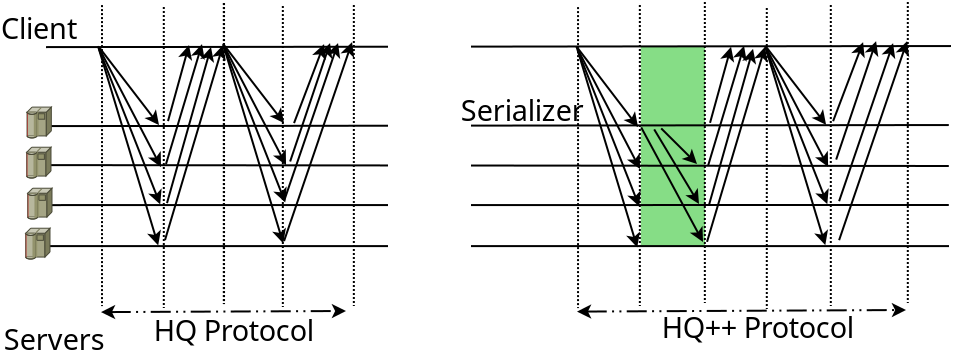 <?xml version="1.0" encoding="UTF-8"?>
<dia:diagram xmlns:dia="http://www.lysator.liu.se/~alla/dia/">
  <dia:layer name="Background" visible="true">
    <dia:object type="Standard - Box" version="0" id="O0">
      <dia:attribute name="obj_pos">
        <dia:point val="32.04,9.995"/>
      </dia:attribute>
      <dia:attribute name="obj_bb">
        <dia:rectangle val="31.99,9.945;35.4,20.095"/>
      </dia:attribute>
      <dia:attribute name="elem_corner">
        <dia:point val="32.04,9.995"/>
      </dia:attribute>
      <dia:attribute name="elem_width">
        <dia:real val="3.31"/>
      </dia:attribute>
      <dia:attribute name="elem_height">
        <dia:real val="10.05"/>
      </dia:attribute>
      <dia:attribute name="border_color">
        <dia:color val="#ffffff"/>
      </dia:attribute>
      <dia:attribute name="inner_color">
        <dia:color val="#86dd86"/>
      </dia:attribute>
      <dia:attribute name="show_background">
        <dia:boolean val="true"/>
      </dia:attribute>
    </dia:object>
    <dia:object type="Standard - Line" version="0" id="O1">
      <dia:attribute name="obj_pos">
        <dia:point val="2.25,20"/>
      </dia:attribute>
      <dia:attribute name="obj_bb">
        <dia:rectangle val="2.2,19.95;47.55,20.05"/>
      </dia:attribute>
      <dia:attribute name="conn_endpoints">
        <dia:point val="2.25,20"/>
        <dia:point val="47.5,20"/>
      </dia:attribute>
      <dia:attribute name="numcp">
        <dia:int val="1"/>
      </dia:attribute>
    </dia:object>
    <dia:object type="Standard - Line" version="0" id="O2">
      <dia:attribute name="obj_pos">
        <dia:point val="2.4,17.95"/>
      </dia:attribute>
      <dia:attribute name="obj_bb">
        <dia:rectangle val="2.35,17.895;47.54,18"/>
      </dia:attribute>
      <dia:attribute name="conn_endpoints">
        <dia:point val="2.4,17.95"/>
        <dia:point val="47.49,17.945"/>
      </dia:attribute>
      <dia:attribute name="numcp">
        <dia:int val="1"/>
      </dia:attribute>
    </dia:object>
    <dia:object type="Standard - Line" version="0" id="O3">
      <dia:attribute name="obj_pos">
        <dia:point val="2.4,15.95"/>
      </dia:attribute>
      <dia:attribute name="obj_bb">
        <dia:rectangle val="2.35,15.9;47.54,16.045"/>
      </dia:attribute>
      <dia:attribute name="conn_endpoints">
        <dia:point val="2.4,15.95"/>
        <dia:point val="47.49,15.995"/>
      </dia:attribute>
      <dia:attribute name="numcp">
        <dia:int val="1"/>
      </dia:attribute>
    </dia:object>
    <dia:object type="Standard - Line" version="0" id="O4">
      <dia:attribute name="obj_pos">
        <dia:point val="2.4,14"/>
      </dia:attribute>
      <dia:attribute name="obj_bb">
        <dia:rectangle val="2.35,13.895;47.54,14.05"/>
      </dia:attribute>
      <dia:attribute name="conn_endpoints">
        <dia:point val="2.4,14"/>
        <dia:point val="47.49,13.945"/>
      </dia:attribute>
      <dia:attribute name="numcp">
        <dia:int val="1"/>
      </dia:attribute>
    </dia:object>
    <dia:object type="Standard - Line" version="0" id="O5">
      <dia:attribute name="obj_pos">
        <dia:point val="2.35,10.05"/>
      </dia:attribute>
      <dia:attribute name="obj_bb">
        <dia:rectangle val="2.3,9.945;47.65,10.1"/>
      </dia:attribute>
      <dia:attribute name="conn_endpoints">
        <dia:point val="2.35,10.05"/>
        <dia:point val="47.6,9.995"/>
      </dia:attribute>
      <dia:attribute name="numcp">
        <dia:int val="1"/>
      </dia:attribute>
    </dia:object>
    <dia:object type="Standard - Line" version="0" id="O6">
      <dia:attribute name="obj_pos">
        <dia:point val="5,10.05"/>
      </dia:attribute>
      <dia:attribute name="obj_bb">
        <dia:rectangle val="4.93,9.98;8.427,14.294"/>
      </dia:attribute>
      <dia:attribute name="conn_endpoints">
        <dia:point val="5,10.05"/>
        <dia:point val="8,13.95"/>
      </dia:attribute>
      <dia:attribute name="numcp">
        <dia:int val="1"/>
      </dia:attribute>
      <dia:attribute name="end_arrow">
        <dia:enum val="22"/>
      </dia:attribute>
      <dia:attribute name="end_arrow_length">
        <dia:real val="0.5"/>
      </dia:attribute>
      <dia:attribute name="end_arrow_width">
        <dia:real val="0.5"/>
      </dia:attribute>
    </dia:object>
    <dia:object type="Standard - Line" version="0" id="O7">
      <dia:attribute name="obj_pos">
        <dia:point val="5.01,10.115"/>
      </dia:attribute>
      <dia:attribute name="obj_bb">
        <dia:rectangle val="4.943,10.048;8.567,16.325"/>
      </dia:attribute>
      <dia:attribute name="conn_endpoints">
        <dia:point val="5.01,10.115"/>
        <dia:point val="8.1,16.05"/>
      </dia:attribute>
      <dia:attribute name="numcp">
        <dia:int val="1"/>
      </dia:attribute>
      <dia:attribute name="end_arrow">
        <dia:enum val="22"/>
      </dia:attribute>
      <dia:attribute name="end_arrow_length">
        <dia:real val="0.5"/>
      </dia:attribute>
      <dia:attribute name="end_arrow_width">
        <dia:real val="0.5"/>
      </dia:attribute>
    </dia:object>
    <dia:object type="Standard - Line" version="0" id="O8">
      <dia:attribute name="obj_pos">
        <dia:point val="5,10.15"/>
      </dia:attribute>
      <dia:attribute name="obj_bb">
        <dia:rectangle val="4.935,10.085;8.544,18.145"/>
      </dia:attribute>
      <dia:attribute name="conn_endpoints">
        <dia:point val="5,10.15"/>
        <dia:point val="8.06,17.915"/>
      </dia:attribute>
      <dia:attribute name="numcp">
        <dia:int val="1"/>
      </dia:attribute>
      <dia:attribute name="end_arrow">
        <dia:enum val="22"/>
      </dia:attribute>
      <dia:attribute name="end_arrow_length">
        <dia:real val="0.5"/>
      </dia:attribute>
      <dia:attribute name="end_arrow_width">
        <dia:real val="0.5"/>
      </dia:attribute>
    </dia:object>
    <dia:object type="Standard - Line" version="0" id="O9">
      <dia:attribute name="obj_pos">
        <dia:point val="4.95,10"/>
      </dia:attribute>
      <dia:attribute name="obj_bb">
        <dia:rectangle val="4.888,9.938;8.453,20.157"/>
      </dia:attribute>
      <dia:attribute name="conn_endpoints">
        <dia:point val="4.95,10"/>
        <dia:point val="7.96,19.965"/>
      </dia:attribute>
      <dia:attribute name="numcp">
        <dia:int val="1"/>
      </dia:attribute>
      <dia:attribute name="end_arrow">
        <dia:enum val="22"/>
      </dia:attribute>
      <dia:attribute name="end_arrow_length">
        <dia:real val="0.5"/>
      </dia:attribute>
      <dia:attribute name="end_arrow_width">
        <dia:real val="0.5"/>
      </dia:attribute>
    </dia:object>
    <dia:object type="Standard - Line" version="0" id="O10">
      <dia:attribute name="obj_pos">
        <dia:point val="8.45,13.75"/>
      </dia:attribute>
      <dia:attribute name="obj_bb">
        <dia:rectangle val="8.388,9.769;9.995,13.812"/>
      </dia:attribute>
      <dia:attribute name="conn_endpoints">
        <dia:point val="8.45,13.75"/>
        <dia:point val="9.5,9.95"/>
      </dia:attribute>
      <dia:attribute name="numcp">
        <dia:int val="1"/>
      </dia:attribute>
      <dia:attribute name="end_arrow">
        <dia:enum val="22"/>
      </dia:attribute>
      <dia:attribute name="end_arrow_length">
        <dia:real val="0.5"/>
      </dia:attribute>
      <dia:attribute name="end_arrow_width">
        <dia:real val="0.5"/>
      </dia:attribute>
    </dia:object>
    <dia:object type="Standard - Line" version="0" id="O11">
      <dia:attribute name="obj_pos">
        <dia:point val="8.35,15.9"/>
      </dia:attribute>
      <dia:attribute name="obj_bb">
        <dia:rectangle val="8.288,9.708;10.643,15.962"/>
      </dia:attribute>
      <dia:attribute name="conn_endpoints">
        <dia:point val="8.35,15.9"/>
        <dia:point val="10.15,9.9"/>
      </dia:attribute>
      <dia:attribute name="numcp">
        <dia:int val="1"/>
      </dia:attribute>
      <dia:attribute name="end_arrow">
        <dia:enum val="22"/>
      </dia:attribute>
      <dia:attribute name="end_arrow_length">
        <dia:real val="0.5"/>
      </dia:attribute>
      <dia:attribute name="end_arrow_width">
        <dia:real val="0.5"/>
      </dia:attribute>
    </dia:object>
    <dia:object type="Standard - Line" version="0" id="O12">
      <dia:attribute name="obj_pos">
        <dia:point val="8.4,17.85"/>
      </dia:attribute>
      <dia:attribute name="obj_bb">
        <dia:rectangle val="8.338,9.866;11.095,17.912"/>
      </dia:attribute>
      <dia:attribute name="conn_endpoints">
        <dia:point val="8.4,17.85"/>
        <dia:point val="10.6,10.05"/>
      </dia:attribute>
      <dia:attribute name="numcp">
        <dia:int val="1"/>
      </dia:attribute>
      <dia:attribute name="end_arrow">
        <dia:enum val="22"/>
      </dia:attribute>
      <dia:attribute name="end_arrow_length">
        <dia:real val="0.5"/>
      </dia:attribute>
      <dia:attribute name="end_arrow_width">
        <dia:real val="0.5"/>
      </dia:attribute>
    </dia:object>
    <dia:object type="Standard - Line" version="0" id="O13">
      <dia:attribute name="obj_pos">
        <dia:point val="8.3,19.7"/>
      </dia:attribute>
      <dia:attribute name="obj_bb">
        <dia:rectangle val="8.238,9.76;11.694,19.762"/>
      </dia:attribute>
      <dia:attribute name="conn_endpoints">
        <dia:point val="8.3,19.7"/>
        <dia:point val="11.2,9.95"/>
      </dia:attribute>
      <dia:attribute name="numcp">
        <dia:int val="1"/>
      </dia:attribute>
      <dia:attribute name="end_arrow">
        <dia:enum val="22"/>
      </dia:attribute>
      <dia:attribute name="end_arrow_length">
        <dia:real val="0.5"/>
      </dia:attribute>
      <dia:attribute name="end_arrow_width">
        <dia:real val="0.5"/>
      </dia:attribute>
    </dia:object>
    <dia:object type="Standard - Line" version="0" id="O14">
      <dia:attribute name="obj_pos">
        <dia:point val="5.15,7.95"/>
      </dia:attribute>
      <dia:attribute name="obj_bb">
        <dia:rectangle val="5.1,7.9;5.2,23.05"/>
      </dia:attribute>
      <dia:attribute name="conn_endpoints">
        <dia:point val="5.15,7.95"/>
        <dia:point val="5.15,23"/>
      </dia:attribute>
      <dia:attribute name="numcp">
        <dia:int val="1"/>
      </dia:attribute>
      <dia:attribute name="line_style">
        <dia:enum val="4"/>
      </dia:attribute>
    </dia:object>
    <dia:object type="Standard - Line" version="0" id="O15">
      <dia:attribute name="obj_pos">
        <dia:point val="8.24,8.045"/>
      </dia:attribute>
      <dia:attribute name="obj_bb">
        <dia:rectangle val="8.19,7.995;8.29,23.145"/>
      </dia:attribute>
      <dia:attribute name="conn_endpoints">
        <dia:point val="8.24,8.045"/>
        <dia:point val="8.24,23.095"/>
      </dia:attribute>
      <dia:attribute name="numcp">
        <dia:int val="1"/>
      </dia:attribute>
      <dia:attribute name="line_style">
        <dia:enum val="4"/>
      </dia:attribute>
    </dia:object>
    <dia:object type="Standard - Line" version="0" id="O16">
      <dia:attribute name="obj_pos">
        <dia:point val="11.24,7.845"/>
      </dia:attribute>
      <dia:attribute name="obj_bb">
        <dia:rectangle val="11.19,7.795;11.29,22.945"/>
      </dia:attribute>
      <dia:attribute name="conn_endpoints">
        <dia:point val="11.24,7.845"/>
        <dia:point val="11.24,22.895"/>
      </dia:attribute>
      <dia:attribute name="numcp">
        <dia:int val="1"/>
      </dia:attribute>
      <dia:attribute name="line_style">
        <dia:enum val="4"/>
      </dia:attribute>
    </dia:object>
    <dia:object type="Standard - Line" version="0" id="O17">
      <dia:attribute name="obj_pos">
        <dia:point val="28.875,10.023"/>
      </dia:attribute>
      <dia:attribute name="obj_bb">
        <dia:rectangle val="28.805,9.952;32.38,14.393"/>
      </dia:attribute>
      <dia:attribute name="conn_endpoints">
        <dia:point val="28.875,10.023"/>
        <dia:point val="31.952,14.05"/>
      </dia:attribute>
      <dia:attribute name="numcp">
        <dia:int val="1"/>
      </dia:attribute>
      <dia:attribute name="end_arrow">
        <dia:enum val="22"/>
      </dia:attribute>
      <dia:attribute name="end_arrow_length">
        <dia:real val="0.5"/>
      </dia:attribute>
      <dia:attribute name="end_arrow_width">
        <dia:real val="0.5"/>
      </dia:attribute>
    </dia:object>
    <dia:object type="Standard - Line" version="0" id="O18">
      <dia:attribute name="obj_pos">
        <dia:point val="28.962,10.215"/>
      </dia:attribute>
      <dia:attribute name="obj_bb">
        <dia:rectangle val="28.895,10.148;32.519,16.425"/>
      </dia:attribute>
      <dia:attribute name="conn_endpoints">
        <dia:point val="28.962,10.215"/>
        <dia:point val="32.052,16.15"/>
      </dia:attribute>
      <dia:attribute name="numcp">
        <dia:int val="1"/>
      </dia:attribute>
      <dia:attribute name="end_arrow">
        <dia:enum val="22"/>
      </dia:attribute>
      <dia:attribute name="end_arrow_length">
        <dia:real val="0.5"/>
      </dia:attribute>
      <dia:attribute name="end_arrow_width">
        <dia:real val="0.5"/>
      </dia:attribute>
    </dia:object>
    <dia:object type="Standard - Line" version="0" id="O19">
      <dia:attribute name="obj_pos">
        <dia:point val="28.952,10.25"/>
      </dia:attribute>
      <dia:attribute name="obj_bb">
        <dia:rectangle val="28.887,10.185;32.496,18.245"/>
      </dia:attribute>
      <dia:attribute name="conn_endpoints">
        <dia:point val="28.952,10.25"/>
        <dia:point val="32.012,18.015"/>
      </dia:attribute>
      <dia:attribute name="numcp">
        <dia:int val="1"/>
      </dia:attribute>
      <dia:attribute name="end_arrow">
        <dia:enum val="22"/>
      </dia:attribute>
      <dia:attribute name="end_arrow_length">
        <dia:real val="0.5"/>
      </dia:attribute>
      <dia:attribute name="end_arrow_width">
        <dia:real val="0.5"/>
      </dia:attribute>
    </dia:object>
    <dia:object type="Standard - Line" version="0" id="O20">
      <dia:attribute name="obj_pos">
        <dia:point val="28.875,10.023"/>
      </dia:attribute>
      <dia:attribute name="obj_bb">
        <dia:rectangle val="28.813,9.96;32.406,20.258"/>
      </dia:attribute>
      <dia:attribute name="conn_endpoints">
        <dia:point val="28.875,10.023"/>
        <dia:point val="31.912,20.065"/>
      </dia:attribute>
      <dia:attribute name="numcp">
        <dia:int val="1"/>
      </dia:attribute>
      <dia:attribute name="end_arrow">
        <dia:enum val="22"/>
      </dia:attribute>
      <dia:attribute name="end_arrow_length">
        <dia:real val="0.5"/>
      </dia:attribute>
      <dia:attribute name="end_arrow_width">
        <dia:real val="0.5"/>
      </dia:attribute>
    </dia:object>
    <dia:object type="Standard - Line" version="0" id="O21">
      <dia:attribute name="obj_pos">
        <dia:point val="28.952,8.05"/>
      </dia:attribute>
      <dia:attribute name="obj_bb">
        <dia:rectangle val="28.902,8;29.002,23.15"/>
      </dia:attribute>
      <dia:attribute name="conn_endpoints">
        <dia:point val="28.952,8.05"/>
        <dia:point val="28.952,23.1"/>
      </dia:attribute>
      <dia:attribute name="numcp">
        <dia:int val="1"/>
      </dia:attribute>
      <dia:attribute name="line_style">
        <dia:enum val="4"/>
      </dia:attribute>
    </dia:object>
    <dia:object type="Standard - Line" version="0" id="O22">
      <dia:attribute name="obj_pos">
        <dia:point val="32.042,7.945"/>
      </dia:attribute>
      <dia:attribute name="obj_bb">
        <dia:rectangle val="31.992,7.895;32.092,23.045"/>
      </dia:attribute>
      <dia:attribute name="conn_endpoints">
        <dia:point val="32.042,7.945"/>
        <dia:point val="32.042,22.995"/>
      </dia:attribute>
      <dia:attribute name="numcp">
        <dia:int val="1"/>
      </dia:attribute>
      <dia:attribute name="line_style">
        <dia:enum val="4"/>
      </dia:attribute>
    </dia:object>
    <dia:object type="Standard - Line" version="0" id="O23">
      <dia:attribute name="obj_pos">
        <dia:point val="35.292,7.795"/>
      </dia:attribute>
      <dia:attribute name="obj_bb">
        <dia:rectangle val="35.242,7.745;35.342,22.895"/>
      </dia:attribute>
      <dia:attribute name="conn_endpoints">
        <dia:point val="35.292,7.795"/>
        <dia:point val="35.292,22.845"/>
      </dia:attribute>
      <dia:attribute name="numcp">
        <dia:int val="1"/>
      </dia:attribute>
      <dia:attribute name="line_style">
        <dia:enum val="4"/>
      </dia:attribute>
    </dia:object>
    <dia:object type="Standard - Line" version="0" id="O24">
      <dia:attribute name="obj_pos">
        <dia:point val="41.705,13.754"/>
      </dia:attribute>
      <dia:attribute name="obj_bb">
        <dia:rectangle val="41.64,9.58;43.69,13.819"/>
      </dia:attribute>
      <dia:attribute name="conn_endpoints">
        <dia:point val="41.705,13.754"/>
        <dia:point val="43.205,9.804"/>
      </dia:attribute>
      <dia:attribute name="numcp">
        <dia:int val="1"/>
      </dia:attribute>
      <dia:attribute name="end_arrow">
        <dia:enum val="22"/>
      </dia:attribute>
      <dia:attribute name="end_arrow_length">
        <dia:real val="0.5"/>
      </dia:attribute>
      <dia:attribute name="end_arrow_width">
        <dia:real val="0.5"/>
      </dia:attribute>
    </dia:object>
    <dia:object type="Standard - Line" version="0" id="O25">
      <dia:attribute name="obj_pos">
        <dia:point val="41.859,15.673"/>
      </dia:attribute>
      <dia:attribute name="obj_bb">
        <dia:rectangle val="41.796,9.547;44.344,15.737"/>
      </dia:attribute>
      <dia:attribute name="conn_endpoints">
        <dia:point val="41.859,15.673"/>
        <dia:point val="43.855,9.754"/>
      </dia:attribute>
      <dia:attribute name="numcp">
        <dia:int val="1"/>
      </dia:attribute>
      <dia:attribute name="end_arrow">
        <dia:enum val="22"/>
      </dia:attribute>
      <dia:attribute name="end_arrow_length">
        <dia:real val="0.5"/>
      </dia:attribute>
      <dia:attribute name="end_arrow_width">
        <dia:real val="0.5"/>
      </dia:attribute>
    </dia:object>
    <dia:object type="Standard - Line" version="0" id="O26">
      <dia:attribute name="obj_pos">
        <dia:point val="42.005,17.754"/>
      </dia:attribute>
      <dia:attribute name="obj_bb">
        <dia:rectangle val="41.941,9.645;45.194,17.817"/>
      </dia:attribute>
      <dia:attribute name="conn_endpoints">
        <dia:point val="42.005,17.754"/>
        <dia:point val="44.705,9.854"/>
      </dia:attribute>
      <dia:attribute name="numcp">
        <dia:int val="1"/>
      </dia:attribute>
      <dia:attribute name="end_arrow">
        <dia:enum val="22"/>
      </dia:attribute>
      <dia:attribute name="end_arrow_length">
        <dia:real val="0.5"/>
      </dia:attribute>
      <dia:attribute name="end_arrow_width">
        <dia:real val="0.5"/>
      </dia:attribute>
    </dia:object>
    <dia:object type="Standard - Line" version="0" id="O27">
      <dia:attribute name="obj_pos">
        <dia:point val="42.005,19.704"/>
      </dia:attribute>
      <dia:attribute name="obj_bb">
        <dia:rectangle val="41.941,9.545;45.894,19.767"/>
      </dia:attribute>
      <dia:attribute name="conn_endpoints">
        <dia:point val="42.005,19.704"/>
        <dia:point val="45.404,9.754"/>
      </dia:attribute>
      <dia:attribute name="numcp">
        <dia:int val="1"/>
      </dia:attribute>
      <dia:attribute name="end_arrow">
        <dia:enum val="22"/>
      </dia:attribute>
      <dia:attribute name="end_arrow_length">
        <dia:real val="0.5"/>
      </dia:attribute>
      <dia:attribute name="end_arrow_width">
        <dia:real val="0.5"/>
      </dia:attribute>
    </dia:object>
    <dia:object type="Standard - Line" version="0" id="O28">
      <dia:attribute name="obj_pos">
        <dia:point val="11.252,9.95"/>
      </dia:attribute>
      <dia:attribute name="obj_bb">
        <dia:rectangle val="11.182,9.88;14.679,14.194"/>
      </dia:attribute>
      <dia:attribute name="conn_endpoints">
        <dia:point val="11.252,9.95"/>
        <dia:point val="14.252,13.85"/>
      </dia:attribute>
      <dia:attribute name="numcp">
        <dia:int val="1"/>
      </dia:attribute>
      <dia:attribute name="end_arrow">
        <dia:enum val="22"/>
      </dia:attribute>
      <dia:attribute name="end_arrow_length">
        <dia:real val="0.5"/>
      </dia:attribute>
      <dia:attribute name="end_arrow_width">
        <dia:real val="0.5"/>
      </dia:attribute>
    </dia:object>
    <dia:object type="Standard - Line" version="0" id="O29">
      <dia:attribute name="obj_pos">
        <dia:point val="11.262,10.015"/>
      </dia:attribute>
      <dia:attribute name="obj_bb">
        <dia:rectangle val="11.195,9.948;14.819,16.225"/>
      </dia:attribute>
      <dia:attribute name="conn_endpoints">
        <dia:point val="11.262,10.015"/>
        <dia:point val="14.352,15.95"/>
      </dia:attribute>
      <dia:attribute name="numcp">
        <dia:int val="1"/>
      </dia:attribute>
      <dia:attribute name="end_arrow">
        <dia:enum val="22"/>
      </dia:attribute>
      <dia:attribute name="end_arrow_length">
        <dia:real val="0.5"/>
      </dia:attribute>
      <dia:attribute name="end_arrow_width">
        <dia:real val="0.5"/>
      </dia:attribute>
    </dia:object>
    <dia:object type="Standard - Line" version="0" id="O30">
      <dia:attribute name="obj_pos">
        <dia:point val="11.252,10.05"/>
      </dia:attribute>
      <dia:attribute name="obj_bb">
        <dia:rectangle val="11.187,9.985;14.796,18.045"/>
      </dia:attribute>
      <dia:attribute name="conn_endpoints">
        <dia:point val="11.252,10.05"/>
        <dia:point val="14.312,17.815"/>
      </dia:attribute>
      <dia:attribute name="numcp">
        <dia:int val="1"/>
      </dia:attribute>
      <dia:attribute name="end_arrow">
        <dia:enum val="22"/>
      </dia:attribute>
      <dia:attribute name="end_arrow_length">
        <dia:real val="0.5"/>
      </dia:attribute>
      <dia:attribute name="end_arrow_width">
        <dia:real val="0.5"/>
      </dia:attribute>
    </dia:object>
    <dia:object type="Standard - Line" version="0" id="O31">
      <dia:attribute name="obj_pos">
        <dia:point val="11.202,9.9"/>
      </dia:attribute>
      <dia:attribute name="obj_bb">
        <dia:rectangle val="11.14,9.838;14.706,20.058"/>
      </dia:attribute>
      <dia:attribute name="conn_endpoints">
        <dia:point val="11.202,9.9"/>
        <dia:point val="14.212,19.865"/>
      </dia:attribute>
      <dia:attribute name="numcp">
        <dia:int val="1"/>
      </dia:attribute>
      <dia:attribute name="end_arrow">
        <dia:enum val="22"/>
      </dia:attribute>
      <dia:attribute name="end_arrow_length">
        <dia:real val="0.5"/>
      </dia:attribute>
      <dia:attribute name="end_arrow_width">
        <dia:real val="0.5"/>
      </dia:attribute>
    </dia:object>
    <dia:object type="Standard - Line" version="0" id="O32">
      <dia:attribute name="obj_pos">
        <dia:point val="14.752,13.85"/>
      </dia:attribute>
      <dia:attribute name="obj_bb">
        <dia:rectangle val="14.688,9.676;16.738,13.915"/>
      </dia:attribute>
      <dia:attribute name="conn_endpoints">
        <dia:point val="14.752,13.85"/>
        <dia:point val="16.252,9.9"/>
      </dia:attribute>
      <dia:attribute name="numcp">
        <dia:int val="1"/>
      </dia:attribute>
      <dia:attribute name="end_arrow">
        <dia:enum val="22"/>
      </dia:attribute>
      <dia:attribute name="end_arrow_length">
        <dia:real val="0.5"/>
      </dia:attribute>
      <dia:attribute name="end_arrow_width">
        <dia:real val="0.5"/>
      </dia:attribute>
    </dia:object>
    <dia:object type="Standard - Line" version="0" id="O33">
      <dia:attribute name="obj_pos">
        <dia:point val="14.557,15.769"/>
      </dia:attribute>
      <dia:attribute name="obj_bb">
        <dia:rectangle val="14.493,9.643;17.042,15.833"/>
      </dia:attribute>
      <dia:attribute name="conn_endpoints">
        <dia:point val="14.557,15.769"/>
        <dia:point val="16.552,9.85"/>
      </dia:attribute>
      <dia:attribute name="numcp">
        <dia:int val="1"/>
      </dia:attribute>
      <dia:attribute name="end_arrow">
        <dia:enum val="22"/>
      </dia:attribute>
      <dia:attribute name="end_arrow_length">
        <dia:real val="0.5"/>
      </dia:attribute>
      <dia:attribute name="end_arrow_width">
        <dia:real val="0.5"/>
      </dia:attribute>
    </dia:object>
    <dia:object type="Standard - Line" version="0" id="O34">
      <dia:attribute name="obj_pos">
        <dia:point val="14.252,17.75"/>
      </dia:attribute>
      <dia:attribute name="obj_bb">
        <dia:rectangle val="14.189,9.641;17.442,17.814"/>
      </dia:attribute>
      <dia:attribute name="conn_endpoints">
        <dia:point val="14.252,17.75"/>
        <dia:point val="16.952,9.85"/>
      </dia:attribute>
      <dia:attribute name="numcp">
        <dia:int val="1"/>
      </dia:attribute>
      <dia:attribute name="end_arrow">
        <dia:enum val="22"/>
      </dia:attribute>
      <dia:attribute name="end_arrow_length">
        <dia:real val="0.5"/>
      </dia:attribute>
      <dia:attribute name="end_arrow_width">
        <dia:real val="0.5"/>
      </dia:attribute>
    </dia:object>
    <dia:object type="Standard - Line" version="0" id="O35">
      <dia:attribute name="obj_pos">
        <dia:point val="14.252,19.75"/>
      </dia:attribute>
      <dia:attribute name="obj_bb">
        <dia:rectangle val="14.189,9.591;18.142,19.814"/>
      </dia:attribute>
      <dia:attribute name="conn_endpoints">
        <dia:point val="14.252,19.75"/>
        <dia:point val="17.652,9.8"/>
      </dia:attribute>
      <dia:attribute name="numcp">
        <dia:int val="1"/>
      </dia:attribute>
      <dia:attribute name="end_arrow">
        <dia:enum val="22"/>
      </dia:attribute>
      <dia:attribute name="end_arrow_length">
        <dia:real val="0.5"/>
      </dia:attribute>
      <dia:attribute name="end_arrow_width">
        <dia:real val="0.5"/>
      </dia:attribute>
    </dia:object>
    <dia:object type="Standard - Line" version="0" id="O36">
      <dia:attribute name="obj_pos">
        <dia:point val="11.252,7.85"/>
      </dia:attribute>
      <dia:attribute name="obj_bb">
        <dia:rectangle val="11.202,7.8;11.302,22.95"/>
      </dia:attribute>
      <dia:attribute name="conn_endpoints">
        <dia:point val="11.252,7.85"/>
        <dia:point val="11.252,22.9"/>
      </dia:attribute>
      <dia:attribute name="numcp">
        <dia:int val="1"/>
      </dia:attribute>
      <dia:attribute name="line_style">
        <dia:enum val="4"/>
      </dia:attribute>
    </dia:object>
    <dia:object type="Standard - Line" version="0" id="O37">
      <dia:attribute name="obj_pos">
        <dia:point val="17.742,7.945"/>
      </dia:attribute>
      <dia:attribute name="obj_bb">
        <dia:rectangle val="17.692,7.895;17.792,23.045"/>
      </dia:attribute>
      <dia:attribute name="conn_endpoints">
        <dia:point val="17.742,7.945"/>
        <dia:point val="17.742,22.995"/>
      </dia:attribute>
      <dia:attribute name="numcp">
        <dia:int val="1"/>
      </dia:attribute>
      <dia:attribute name="line_style">
        <dia:enum val="4"/>
      </dia:attribute>
    </dia:object>
    <dia:object type="Standard - Line" version="0" id="O38">
      <dia:attribute name="obj_pos">
        <dia:point val="14.192,7.995"/>
      </dia:attribute>
      <dia:attribute name="obj_bb">
        <dia:rectangle val="14.142,7.945;14.242,23.095"/>
      </dia:attribute>
      <dia:attribute name="conn_endpoints">
        <dia:point val="14.192,7.995"/>
        <dia:point val="14.192,23.045"/>
      </dia:attribute>
      <dia:attribute name="numcp">
        <dia:int val="1"/>
      </dia:attribute>
      <dia:attribute name="line_style">
        <dia:enum val="4"/>
      </dia:attribute>
    </dia:object>
    <dia:object type="Standard - Text" version="0" id="O39">
      <dia:attribute name="obj_pos">
        <dia:point val="0.1,9.65"/>
      </dia:attribute>
      <dia:attribute name="obj_bb">
        <dia:rectangle val="0.1,8.3;3.5,10.4"/>
      </dia:attribute>
      <dia:attribute name="text">
        <dia:composite type="text">
          <dia:attribute name="string">
            <dia:string>#Client#</dia:string>
          </dia:attribute>
          <dia:attribute name="font">
            <dia:font family="sans" style="0" name="Helvetica"/>
          </dia:attribute>
          <dia:attribute name="height">
            <dia:real val="1.8"/>
          </dia:attribute>
          <dia:attribute name="pos">
            <dia:point val="0.1,9.65"/>
          </dia:attribute>
          <dia:attribute name="color">
            <dia:color val="#000000"/>
          </dia:attribute>
          <dia:attribute name="alignment">
            <dia:enum val="0"/>
          </dia:attribute>
        </dia:composite>
      </dia:attribute>
    </dia:object>
    <dia:object type="Standard - Text" version="0" id="O40">
      <dia:attribute name="obj_pos">
        <dia:point val="0.24,25.195"/>
      </dia:attribute>
      <dia:attribute name="obj_bb">
        <dia:rectangle val="0.24,23.845;4.84,25.945"/>
      </dia:attribute>
      <dia:attribute name="text">
        <dia:composite type="text">
          <dia:attribute name="string">
            <dia:string>#Servers#</dia:string>
          </dia:attribute>
          <dia:attribute name="font">
            <dia:font family="sans" style="0" name="Helvetica"/>
          </dia:attribute>
          <dia:attribute name="height">
            <dia:real val="1.8"/>
          </dia:attribute>
          <dia:attribute name="pos">
            <dia:point val="0.24,25.195"/>
          </dia:attribute>
          <dia:attribute name="color">
            <dia:color val="#000000"/>
          </dia:attribute>
          <dia:attribute name="alignment">
            <dia:enum val="0"/>
          </dia:attribute>
        </dia:composite>
      </dia:attribute>
    </dia:object>
    <dia:object type="Standard - Line" version="0" id="O41">
      <dia:attribute name="obj_pos">
        <dia:point val="45.44,7.795"/>
      </dia:attribute>
      <dia:attribute name="obj_bb">
        <dia:rectangle val="45.39,7.745;45.49,22.895"/>
      </dia:attribute>
      <dia:attribute name="conn_endpoints">
        <dia:point val="45.44,7.795"/>
        <dia:point val="45.44,22.845"/>
      </dia:attribute>
      <dia:attribute name="numcp">
        <dia:int val="1"/>
      </dia:attribute>
      <dia:attribute name="line_style">
        <dia:enum val="4"/>
      </dia:attribute>
    </dia:object>
    <dia:object type="Standard - Line" version="0" id="O42">
      <dia:attribute name="obj_pos">
        <dia:point val="38.39,8.095"/>
      </dia:attribute>
      <dia:attribute name="obj_bb">
        <dia:rectangle val="38.34,8.045;38.44,23.195"/>
      </dia:attribute>
      <dia:attribute name="conn_endpoints">
        <dia:point val="38.39,8.095"/>
        <dia:point val="38.39,23.145"/>
      </dia:attribute>
      <dia:attribute name="numcp">
        <dia:int val="1"/>
      </dia:attribute>
      <dia:attribute name="line_style">
        <dia:enum val="4"/>
      </dia:attribute>
    </dia:object>
    <dia:object type="Standard - Line" version="0" id="O43">
      <dia:attribute name="obj_pos">
        <dia:point val="41.59,7.945"/>
      </dia:attribute>
      <dia:attribute name="obj_bb">
        <dia:rectangle val="41.54,7.895;41.64,23.045"/>
      </dia:attribute>
      <dia:attribute name="conn_endpoints">
        <dia:point val="41.59,7.945"/>
        <dia:point val="41.59,22.995"/>
      </dia:attribute>
      <dia:attribute name="numcp">
        <dia:int val="1"/>
      </dia:attribute>
      <dia:attribute name="line_style">
        <dia:enum val="4"/>
      </dia:attribute>
    </dia:object>
    <dia:object type="Cisco - IBM mainframe" version="0" id="O44">
      <dia:attribute name="obj_pos">
        <dia:point val="1.469,13.05"/>
      </dia:attribute>
      <dia:attribute name="obj_bb">
        <dia:rectangle val="1.207,12.289;2.841,14.638"/>
      </dia:attribute>
      <dia:attribute name="elem_corner">
        <dia:point val="1.469,13.05"/>
      </dia:attribute>
      <dia:attribute name="elem_width">
        <dia:real val="1.081"/>
      </dia:attribute>
      <dia:attribute name="elem_height">
        <dia:real val="1.542"/>
      </dia:attribute>
      <dia:attribute name="line_width">
        <dia:real val="0.1"/>
      </dia:attribute>
      <dia:attribute name="line_colour">
        <dia:color val="#000000"/>
      </dia:attribute>
      <dia:attribute name="fill_colour">
        <dia:color val="#ffffff"/>
      </dia:attribute>
      <dia:attribute name="show_background">
        <dia:boolean val="true"/>
      </dia:attribute>
      <dia:attribute name="line_style">
        <dia:enum val="0"/>
        <dia:real val="1"/>
      </dia:attribute>
      <dia:attribute name="flip_horizontal">
        <dia:boolean val="false"/>
      </dia:attribute>
      <dia:attribute name="flip_vertical">
        <dia:boolean val="false"/>
      </dia:attribute>
    </dia:object>
    <dia:object type="Cisco - IBM mainframe" version="0" id="O45">
      <dia:attribute name="obj_pos">
        <dia:point val="1.452,15.056"/>
      </dia:attribute>
      <dia:attribute name="obj_bb">
        <dia:rectangle val="1.19,14.295;2.824,16.645"/>
      </dia:attribute>
      <dia:attribute name="elem_corner">
        <dia:point val="1.452,15.056"/>
      </dia:attribute>
      <dia:attribute name="elem_width">
        <dia:real val="1.081"/>
      </dia:attribute>
      <dia:attribute name="elem_height">
        <dia:real val="1.542"/>
      </dia:attribute>
      <dia:attribute name="line_width">
        <dia:real val="0.1"/>
      </dia:attribute>
      <dia:attribute name="line_colour">
        <dia:color val="#000000"/>
      </dia:attribute>
      <dia:attribute name="fill_colour">
        <dia:color val="#ffffff"/>
      </dia:attribute>
      <dia:attribute name="show_background">
        <dia:boolean val="true"/>
      </dia:attribute>
      <dia:attribute name="line_style">
        <dia:enum val="0"/>
        <dia:real val="1"/>
      </dia:attribute>
      <dia:attribute name="flip_horizontal">
        <dia:boolean val="false"/>
      </dia:attribute>
      <dia:attribute name="flip_vertical">
        <dia:boolean val="false"/>
      </dia:attribute>
    </dia:object>
    <dia:object type="Cisco - IBM mainframe" version="0" id="O46">
      <dia:attribute name="obj_pos">
        <dia:point val="1.502,17.106"/>
      </dia:attribute>
      <dia:attribute name="obj_bb">
        <dia:rectangle val="1.24,16.345;2.874,18.695"/>
      </dia:attribute>
      <dia:attribute name="elem_corner">
        <dia:point val="1.502,17.106"/>
      </dia:attribute>
      <dia:attribute name="elem_width">
        <dia:real val="1.081"/>
      </dia:attribute>
      <dia:attribute name="elem_height">
        <dia:real val="1.542"/>
      </dia:attribute>
      <dia:attribute name="line_width">
        <dia:real val="0.1"/>
      </dia:attribute>
      <dia:attribute name="line_colour">
        <dia:color val="#000000"/>
      </dia:attribute>
      <dia:attribute name="fill_colour">
        <dia:color val="#ffffff"/>
      </dia:attribute>
      <dia:attribute name="show_background">
        <dia:boolean val="true"/>
      </dia:attribute>
      <dia:attribute name="line_style">
        <dia:enum val="0"/>
        <dia:real val="1"/>
      </dia:attribute>
      <dia:attribute name="flip_horizontal">
        <dia:boolean val="false"/>
      </dia:attribute>
      <dia:attribute name="flip_vertical">
        <dia:boolean val="false"/>
      </dia:attribute>
    </dia:object>
    <dia:object type="Cisco - IBM mainframe" version="0" id="O47">
      <dia:attribute name="obj_pos">
        <dia:point val="1.402,19.106"/>
      </dia:attribute>
      <dia:attribute name="obj_bb">
        <dia:rectangle val="1.14,18.345;2.774,20.695"/>
      </dia:attribute>
      <dia:attribute name="elem_corner">
        <dia:point val="1.402,19.106"/>
      </dia:attribute>
      <dia:attribute name="elem_width">
        <dia:real val="1.081"/>
      </dia:attribute>
      <dia:attribute name="elem_height">
        <dia:real val="1.542"/>
      </dia:attribute>
      <dia:attribute name="line_width">
        <dia:real val="0.1"/>
      </dia:attribute>
      <dia:attribute name="line_colour">
        <dia:color val="#000000"/>
      </dia:attribute>
      <dia:attribute name="fill_colour">
        <dia:color val="#ffffff"/>
      </dia:attribute>
      <dia:attribute name="show_background">
        <dia:boolean val="true"/>
      </dia:attribute>
      <dia:attribute name="line_style">
        <dia:enum val="0"/>
        <dia:real val="1"/>
      </dia:attribute>
      <dia:attribute name="flip_horizontal">
        <dia:boolean val="false"/>
      </dia:attribute>
      <dia:attribute name="flip_vertical">
        <dia:boolean val="false"/>
      </dia:attribute>
    </dia:object>
    <dia:object type="Standard - Line" version="0" id="O48">
      <dia:attribute name="obj_pos">
        <dia:point val="5.1,23.3"/>
      </dia:attribute>
      <dia:attribute name="obj_bb">
        <dia:rectangle val="5.048,22.745;17.402,23.8"/>
      </dia:attribute>
      <dia:attribute name="conn_endpoints">
        <dia:point val="5.1,23.3"/>
        <dia:point val="17.35,23.245"/>
      </dia:attribute>
      <dia:attribute name="numcp">
        <dia:int val="1"/>
      </dia:attribute>
      <dia:attribute name="line_style">
        <dia:enum val="3"/>
      </dia:attribute>
      <dia:attribute name="start_arrow">
        <dia:enum val="22"/>
      </dia:attribute>
      <dia:attribute name="start_arrow_length">
        <dia:real val="0.5"/>
      </dia:attribute>
      <dia:attribute name="start_arrow_width">
        <dia:real val="0.5"/>
      </dia:attribute>
      <dia:attribute name="end_arrow">
        <dia:enum val="22"/>
      </dia:attribute>
      <dia:attribute name="end_arrow_length">
        <dia:real val="0.5"/>
      </dia:attribute>
      <dia:attribute name="end_arrow_width">
        <dia:real val="0.5"/>
      </dia:attribute>
    </dia:object>
    <dia:object type="Standard - Line" version="0" id="O49">
      <dia:attribute name="obj_pos">
        <dia:point val="28.9,23.275"/>
      </dia:attribute>
      <dia:attribute name="obj_bb">
        <dia:rectangle val="28.848,22.695;45.402,23.775"/>
      </dia:attribute>
      <dia:attribute name="conn_endpoints">
        <dia:point val="28.9,23.275"/>
        <dia:point val="45.35,23.195"/>
      </dia:attribute>
      <dia:attribute name="numcp">
        <dia:int val="1"/>
      </dia:attribute>
      <dia:attribute name="line_style">
        <dia:enum val="3"/>
      </dia:attribute>
      <dia:attribute name="start_arrow">
        <dia:enum val="22"/>
      </dia:attribute>
      <dia:attribute name="start_arrow_length">
        <dia:real val="0.5"/>
      </dia:attribute>
      <dia:attribute name="start_arrow_width">
        <dia:real val="0.5"/>
      </dia:attribute>
      <dia:attribute name="end_arrow">
        <dia:enum val="22"/>
      </dia:attribute>
      <dia:attribute name="end_arrow_length">
        <dia:real val="0.5"/>
      </dia:attribute>
      <dia:attribute name="end_arrow_width">
        <dia:real val="0.5"/>
      </dia:attribute>
    </dia:object>
    <dia:object type="Standard - Text" version="0" id="O50">
      <dia:attribute name="obj_pos">
        <dia:point val="7.74,24.745"/>
      </dia:attribute>
      <dia:attribute name="obj_bb">
        <dia:rectangle val="7.74,23.395;14.94,25.495"/>
      </dia:attribute>
      <dia:attribute name="text">
        <dia:composite type="text">
          <dia:attribute name="string">
            <dia:string>#HQ Protocol#</dia:string>
          </dia:attribute>
          <dia:attribute name="font">
            <dia:font family="sans" style="0" name="Helvetica"/>
          </dia:attribute>
          <dia:attribute name="height">
            <dia:real val="1.8"/>
          </dia:attribute>
          <dia:attribute name="pos">
            <dia:point val="7.74,24.745"/>
          </dia:attribute>
          <dia:attribute name="color">
            <dia:color val="#000000"/>
          </dia:attribute>
          <dia:attribute name="alignment">
            <dia:enum val="0"/>
          </dia:attribute>
        </dia:composite>
      </dia:attribute>
    </dia:object>
    <dia:object type="Standard - Text" version="0" id="O51">
      <dia:attribute name="obj_pos">
        <dia:point val="33.14,24.595"/>
      </dia:attribute>
      <dia:attribute name="obj_bb">
        <dia:rectangle val="33.14,23.204;41.881,25.427"/>
      </dia:attribute>
      <dia:attribute name="text">
        <dia:composite type="text">
          <dia:attribute name="string">
            <dia:string>#HQ++ Protocol#</dia:string>
          </dia:attribute>
          <dia:attribute name="font">
            <dia:font family="sans" style="0" name="Helvetica"/>
          </dia:attribute>
          <dia:attribute name="height">
            <dia:real val="1.8"/>
          </dia:attribute>
          <dia:attribute name="pos">
            <dia:point val="33.14,24.595"/>
          </dia:attribute>
          <dia:attribute name="color">
            <dia:color val="#000000"/>
          </dia:attribute>
          <dia:attribute name="alignment">
            <dia:enum val="0"/>
          </dia:attribute>
        </dia:composite>
      </dia:attribute>
    </dia:object>
    <dia:object type="Standard - Line" version="0" id="O52">
      <dia:attribute name="obj_pos">
        <dia:point val="33.11,14.115"/>
      </dia:attribute>
      <dia:attribute name="obj_bb">
        <dia:rectangle val="33.039,14.044;35.288,16.285"/>
      </dia:attribute>
      <dia:attribute name="conn_endpoints">
        <dia:point val="33.11,14.115"/>
        <dia:point val="34.9,15.895"/>
      </dia:attribute>
      <dia:attribute name="numcp">
        <dia:int val="1"/>
      </dia:attribute>
      <dia:attribute name="end_arrow">
        <dia:enum val="22"/>
      </dia:attribute>
      <dia:attribute name="end_arrow_length">
        <dia:real val="0.5"/>
      </dia:attribute>
      <dia:attribute name="end_arrow_width">
        <dia:real val="0.5"/>
      </dia:attribute>
    </dia:object>
    <dia:object type="Standard - Line" version="0" id="O53">
      <dia:attribute name="obj_pos">
        <dia:point val="32.76,14.165"/>
      </dia:attribute>
      <dia:attribute name="obj_bb">
        <dia:rectangle val="32.691,14.096;35.454,18.195"/>
      </dia:attribute>
      <dia:attribute name="conn_endpoints">
        <dia:point val="32.76,14.165"/>
        <dia:point val="35,17.895"/>
      </dia:attribute>
      <dia:attribute name="numcp">
        <dia:int val="1"/>
      </dia:attribute>
      <dia:attribute name="end_arrow">
        <dia:enum val="22"/>
      </dia:attribute>
      <dia:attribute name="end_arrow_length">
        <dia:real val="0.5"/>
      </dia:attribute>
      <dia:attribute name="end_arrow_width">
        <dia:real val="0.5"/>
      </dia:attribute>
    </dia:object>
    <dia:object type="Standard - Line" version="0" id="O54">
      <dia:attribute name="obj_pos">
        <dia:point val="32.11,14.065"/>
      </dia:attribute>
      <dia:attribute name="obj_bb">
        <dia:rectangle val="32.042,13.997;35.664,20.076"/>
      </dia:attribute>
      <dia:attribute name="conn_endpoints">
        <dia:point val="32.11,14.065"/>
        <dia:point val="35.2,19.795"/>
      </dia:attribute>
      <dia:attribute name="numcp">
        <dia:int val="1"/>
      </dia:attribute>
      <dia:attribute name="end_arrow">
        <dia:enum val="22"/>
      </dia:attribute>
      <dia:attribute name="end_arrow_length">
        <dia:real val="0.5"/>
      </dia:attribute>
      <dia:attribute name="end_arrow_width">
        <dia:real val="0.5"/>
      </dia:attribute>
    </dia:object>
    <dia:object type="Standard - Line" version="0" id="O55">
      <dia:attribute name="obj_pos">
        <dia:point val="35.552,13.837"/>
      </dia:attribute>
      <dia:attribute name="obj_bb">
        <dia:rectangle val="35.491,9.855;37.097,13.898"/>
      </dia:attribute>
      <dia:attribute name="conn_endpoints">
        <dia:point val="35.552,13.837"/>
        <dia:point val="36.602,10.037"/>
      </dia:attribute>
      <dia:attribute name="numcp">
        <dia:int val="1"/>
      </dia:attribute>
      <dia:attribute name="end_arrow">
        <dia:enum val="22"/>
      </dia:attribute>
      <dia:attribute name="end_arrow_length">
        <dia:real val="0.5"/>
      </dia:attribute>
      <dia:attribute name="end_arrow_width">
        <dia:real val="0.5"/>
      </dia:attribute>
    </dia:object>
    <dia:object type="Standard - Line" version="0" id="O56">
      <dia:attribute name="obj_pos">
        <dia:point val="35.452,15.987"/>
      </dia:attribute>
      <dia:attribute name="obj_bb">
        <dia:rectangle val="35.39,9.795;37.745,16.049"/>
      </dia:attribute>
      <dia:attribute name="conn_endpoints">
        <dia:point val="35.452,15.987"/>
        <dia:point val="37.252,9.987"/>
      </dia:attribute>
      <dia:attribute name="numcp">
        <dia:int val="1"/>
      </dia:attribute>
      <dia:attribute name="end_arrow">
        <dia:enum val="22"/>
      </dia:attribute>
      <dia:attribute name="end_arrow_length">
        <dia:real val="0.5"/>
      </dia:attribute>
      <dia:attribute name="end_arrow_width">
        <dia:real val="0.5"/>
      </dia:attribute>
    </dia:object>
    <dia:object type="Standard - Line" version="0" id="O57">
      <dia:attribute name="obj_pos">
        <dia:point val="35.502,17.937"/>
      </dia:attribute>
      <dia:attribute name="obj_bb">
        <dia:rectangle val="35.441,9.953;38.197,17.998"/>
      </dia:attribute>
      <dia:attribute name="conn_endpoints">
        <dia:point val="35.502,17.937"/>
        <dia:point val="37.702,10.137"/>
      </dia:attribute>
      <dia:attribute name="numcp">
        <dia:int val="1"/>
      </dia:attribute>
      <dia:attribute name="end_arrow">
        <dia:enum val="22"/>
      </dia:attribute>
      <dia:attribute name="end_arrow_length">
        <dia:real val="0.5"/>
      </dia:attribute>
      <dia:attribute name="end_arrow_width">
        <dia:real val="0.5"/>
      </dia:attribute>
    </dia:object>
    <dia:object type="Standard - Line" version="0" id="O58">
      <dia:attribute name="obj_pos">
        <dia:point val="35.402,19.787"/>
      </dia:attribute>
      <dia:attribute name="obj_bb">
        <dia:rectangle val="35.34,9.846;38.796,19.849"/>
      </dia:attribute>
      <dia:attribute name="conn_endpoints">
        <dia:point val="35.402,19.787"/>
        <dia:point val="38.302,10.037"/>
      </dia:attribute>
      <dia:attribute name="numcp">
        <dia:int val="1"/>
      </dia:attribute>
      <dia:attribute name="end_arrow">
        <dia:enum val="22"/>
      </dia:attribute>
      <dia:attribute name="end_arrow_length">
        <dia:real val="0.5"/>
      </dia:attribute>
      <dia:attribute name="end_arrow_width">
        <dia:real val="0.5"/>
      </dia:attribute>
    </dia:object>
    <dia:object type="Standard - Line" version="0" id="O59">
      <dia:attribute name="obj_pos">
        <dia:point val="38.355,10.037"/>
      </dia:attribute>
      <dia:attribute name="obj_bb">
        <dia:rectangle val="38.284,9.966;41.781,14.281"/>
      </dia:attribute>
      <dia:attribute name="conn_endpoints">
        <dia:point val="38.355,10.037"/>
        <dia:point val="41.355,13.937"/>
      </dia:attribute>
      <dia:attribute name="numcp">
        <dia:int val="1"/>
      </dia:attribute>
      <dia:attribute name="end_arrow">
        <dia:enum val="22"/>
      </dia:attribute>
      <dia:attribute name="end_arrow_length">
        <dia:real val="0.5"/>
      </dia:attribute>
      <dia:attribute name="end_arrow_width">
        <dia:real val="0.5"/>
      </dia:attribute>
    </dia:object>
    <dia:object type="Standard - Line" version="0" id="O60">
      <dia:attribute name="obj_pos">
        <dia:point val="38.365,10.102"/>
      </dia:attribute>
      <dia:attribute name="obj_bb">
        <dia:rectangle val="38.297,10.034;41.921,16.312"/>
      </dia:attribute>
      <dia:attribute name="conn_endpoints">
        <dia:point val="38.365,10.102"/>
        <dia:point val="41.455,16.037"/>
      </dia:attribute>
      <dia:attribute name="numcp">
        <dia:int val="1"/>
      </dia:attribute>
      <dia:attribute name="end_arrow">
        <dia:enum val="22"/>
      </dia:attribute>
      <dia:attribute name="end_arrow_length">
        <dia:real val="0.5"/>
      </dia:attribute>
      <dia:attribute name="end_arrow_width">
        <dia:real val="0.5"/>
      </dia:attribute>
    </dia:object>
    <dia:object type="Standard - Line" version="0" id="O61">
      <dia:attribute name="obj_pos">
        <dia:point val="38.355,10.137"/>
      </dia:attribute>
      <dia:attribute name="obj_bb">
        <dia:rectangle val="38.29,10.072;41.898,18.131"/>
      </dia:attribute>
      <dia:attribute name="conn_endpoints">
        <dia:point val="38.355,10.137"/>
        <dia:point val="41.415,17.902"/>
      </dia:attribute>
      <dia:attribute name="numcp">
        <dia:int val="1"/>
      </dia:attribute>
      <dia:attribute name="end_arrow">
        <dia:enum val="22"/>
      </dia:attribute>
      <dia:attribute name="end_arrow_length">
        <dia:real val="0.5"/>
      </dia:attribute>
      <dia:attribute name="end_arrow_width">
        <dia:real val="0.5"/>
      </dia:attribute>
    </dia:object>
    <dia:object type="Standard - Line" version="0" id="O62">
      <dia:attribute name="obj_pos">
        <dia:point val="38.304,9.987"/>
      </dia:attribute>
      <dia:attribute name="obj_bb">
        <dia:rectangle val="38.242,9.924;41.808,20.144"/>
      </dia:attribute>
      <dia:attribute name="conn_endpoints">
        <dia:point val="38.304,9.987"/>
        <dia:point val="41.315,19.952"/>
      </dia:attribute>
      <dia:attribute name="numcp">
        <dia:int val="1"/>
      </dia:attribute>
      <dia:attribute name="end_arrow">
        <dia:enum val="22"/>
      </dia:attribute>
      <dia:attribute name="end_arrow_length">
        <dia:real val="0.5"/>
      </dia:attribute>
      <dia:attribute name="end_arrow_width">
        <dia:real val="0.5"/>
      </dia:attribute>
    </dia:object>
    <dia:object type="Standard - Box" version="0" id="O63">
      <dia:attribute name="obj_pos">
        <dia:point val="19.5,8.645"/>
      </dia:attribute>
      <dia:attribute name="obj_bb">
        <dia:rectangle val="19.45,8.595;23.6,22.345"/>
      </dia:attribute>
      <dia:attribute name="elem_corner">
        <dia:point val="19.5,8.645"/>
      </dia:attribute>
      <dia:attribute name="elem_width">
        <dia:real val="4.05"/>
      </dia:attribute>
      <dia:attribute name="elem_height">
        <dia:real val="13.65"/>
      </dia:attribute>
      <dia:attribute name="border_color">
        <dia:color val="#ffffff"/>
      </dia:attribute>
      <dia:attribute name="show_background">
        <dia:boolean val="true"/>
      </dia:attribute>
    </dia:object>
    <dia:object type="Standard - Text" version="0" id="O64">
      <dia:attribute name="obj_pos">
        <dia:point val="23.09,13.745"/>
      </dia:attribute>
      <dia:attribute name="obj_bb">
        <dia:rectangle val="23.09,12.354;28.731,14.578"/>
      </dia:attribute>
      <dia:attribute name="text">
        <dia:composite type="text">
          <dia:attribute name="string">
            <dia:string>#Serializer#</dia:string>
          </dia:attribute>
          <dia:attribute name="font">
            <dia:font family="sans" style="0" name="Helvetica"/>
          </dia:attribute>
          <dia:attribute name="height">
            <dia:real val="1.8"/>
          </dia:attribute>
          <dia:attribute name="pos">
            <dia:point val="23.09,13.745"/>
          </dia:attribute>
          <dia:attribute name="color">
            <dia:color val="#000000"/>
          </dia:attribute>
          <dia:attribute name="alignment">
            <dia:enum val="0"/>
          </dia:attribute>
        </dia:composite>
      </dia:attribute>
    </dia:object>
  </dia:layer>
</dia:diagram>
